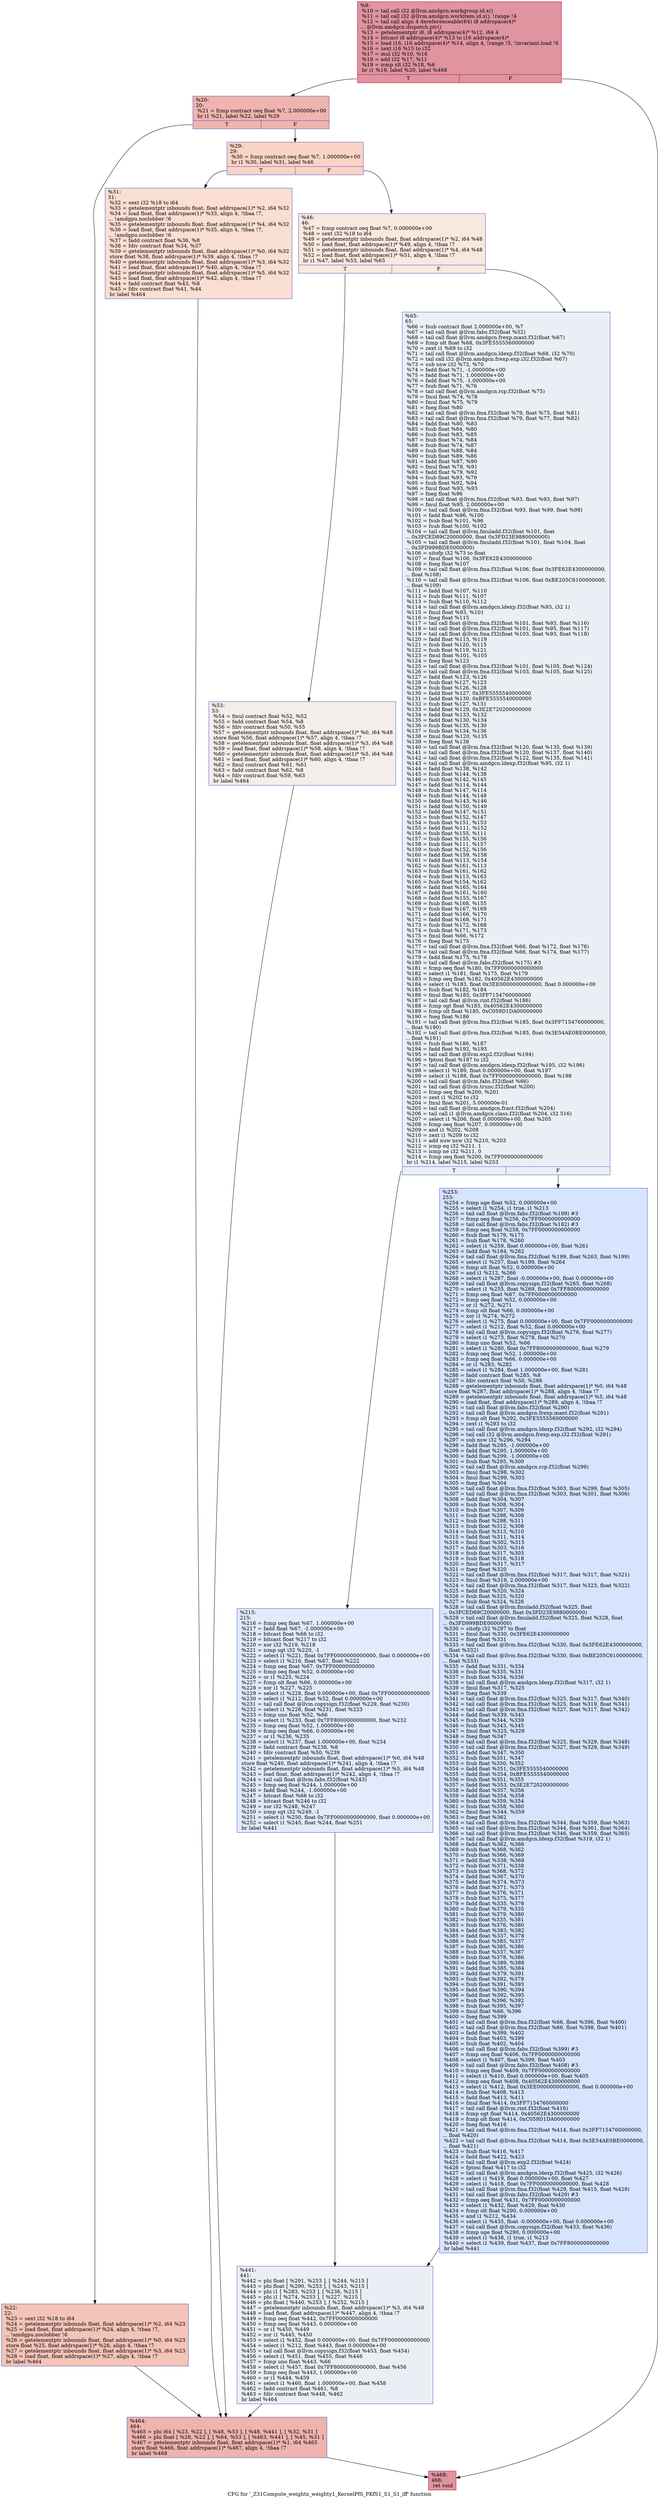 digraph "CFG for '_Z31Compute_weightx_weighty1_KernelPfS_PKfS1_S1_S1_iff' function" {
	label="CFG for '_Z31Compute_weightx_weighty1_KernelPfS_PKfS1_S1_S1_iff' function";

	Node0x5a6da20 [shape=record,color="#b70d28ff", style=filled, fillcolor="#b70d2870",label="{%9:\l  %10 = tail call i32 @llvm.amdgcn.workgroup.id.x()\l  %11 = tail call i32 @llvm.amdgcn.workitem.id.x(), !range !4\l  %12 = tail call align 4 dereferenceable(64) i8 addrspace(4)*\l... @llvm.amdgcn.dispatch.ptr()\l  %13 = getelementptr i8, i8 addrspace(4)* %12, i64 4\l  %14 = bitcast i8 addrspace(4)* %13 to i16 addrspace(4)*\l  %15 = load i16, i16 addrspace(4)* %14, align 4, !range !5, !invariant.load !6\l  %16 = zext i16 %15 to i32\l  %17 = mul i32 %10, %16\l  %18 = add i32 %17, %11\l  %19 = icmp slt i32 %18, %6\l  br i1 %19, label %20, label %468\l|{<s0>T|<s1>F}}"];
	Node0x5a6da20:s0 -> Node0x5a704f0;
	Node0x5a6da20:s1 -> Node0x5a70580;
	Node0x5a704f0 [shape=record,color="#3d50c3ff", style=filled, fillcolor="#d8564670",label="{%20:\l20:                                               \l  %21 = fcmp contract oeq float %7, 2.000000e+00\l  br i1 %21, label %22, label %29\l|{<s0>T|<s1>F}}"];
	Node0x5a704f0:s0 -> Node0x5a71160;
	Node0x5a704f0:s1 -> Node0x5a711f0;
	Node0x5a71160 [shape=record,color="#3d50c3ff", style=filled, fillcolor="#e97a5f70",label="{%22:\l22:                                               \l  %23 = sext i32 %18 to i64\l  %24 = getelementptr inbounds float, float addrspace(1)* %2, i64 %23\l  %25 = load float, float addrspace(1)* %24, align 4, !tbaa !7,\l... !amdgpu.noclobber !6\l  %26 = getelementptr inbounds float, float addrspace(1)* %0, i64 %23\l  store float %25, float addrspace(1)* %26, align 4, !tbaa !7\l  %27 = getelementptr inbounds float, float addrspace(1)* %3, i64 %23\l  %28 = load float, float addrspace(1)* %27, align 4, !tbaa !7\l  br label %464\l}"];
	Node0x5a71160 -> Node0x5a72490;
	Node0x5a711f0 [shape=record,color="#3d50c3ff", style=filled, fillcolor="#f59c7d70",label="{%29:\l29:                                               \l  %30 = fcmp contract oeq float %7, 1.000000e+00\l  br i1 %30, label %31, label %46\l|{<s0>T|<s1>F}}"];
	Node0x5a711f0:s0 -> Node0x5a72620;
	Node0x5a711f0:s1 -> Node0x5a726b0;
	Node0x5a72620 [shape=record,color="#3d50c3ff", style=filled, fillcolor="#f7b59970",label="{%31:\l31:                                               \l  %32 = sext i32 %18 to i64\l  %33 = getelementptr inbounds float, float addrspace(1)* %2, i64 %32\l  %34 = load float, float addrspace(1)* %33, align 4, !tbaa !7,\l... !amdgpu.noclobber !6\l  %35 = getelementptr inbounds float, float addrspace(1)* %4, i64 %32\l  %36 = load float, float addrspace(1)* %35, align 4, !tbaa !7,\l... !amdgpu.noclobber !6\l  %37 = fadd contract float %36, %8\l  %38 = fdiv contract float %34, %37\l  %39 = getelementptr inbounds float, float addrspace(1)* %0, i64 %32\l  store float %38, float addrspace(1)* %39, align 4, !tbaa !7\l  %40 = getelementptr inbounds float, float addrspace(1)* %3, i64 %32\l  %41 = load float, float addrspace(1)* %40, align 4, !tbaa !7\l  %42 = getelementptr inbounds float, float addrspace(1)* %5, i64 %32\l  %43 = load float, float addrspace(1)* %42, align 4, !tbaa !7\l  %44 = fadd contract float %43, %8\l  %45 = fdiv contract float %41, %44\l  br label %464\l}"];
	Node0x5a72620 -> Node0x5a72490;
	Node0x5a726b0 [shape=record,color="#3d50c3ff", style=filled, fillcolor="#f2cab570",label="{%46:\l46:                                               \l  %47 = fcmp contract oeq float %7, 0.000000e+00\l  %48 = sext i32 %18 to i64\l  %49 = getelementptr inbounds float, float addrspace(1)* %2, i64 %48\l  %50 = load float, float addrspace(1)* %49, align 4, !tbaa !7\l  %51 = getelementptr inbounds float, float addrspace(1)* %4, i64 %48\l  %52 = load float, float addrspace(1)* %51, align 4, !tbaa !7\l  br i1 %47, label %53, label %65\l|{<s0>T|<s1>F}}"];
	Node0x5a726b0:s0 -> Node0x5a734e0;
	Node0x5a726b0:s1 -> Node0x5a73570;
	Node0x5a734e0 [shape=record,color="#3d50c3ff", style=filled, fillcolor="#e5d8d170",label="{%53:\l53:                                               \l  %54 = fmul contract float %52, %52\l  %55 = fadd contract float %54, %8\l  %56 = fdiv contract float %50, %55\l  %57 = getelementptr inbounds float, float addrspace(1)* %0, i64 %48\l  store float %56, float addrspace(1)* %57, align 4, !tbaa !7\l  %58 = getelementptr inbounds float, float addrspace(1)* %3, i64 %48\l  %59 = load float, float addrspace(1)* %58, align 4, !tbaa !7\l  %60 = getelementptr inbounds float, float addrspace(1)* %5, i64 %48\l  %61 = load float, float addrspace(1)* %60, align 4, !tbaa !7\l  %62 = fmul contract float %61, %61\l  %63 = fadd contract float %62, %8\l  %64 = fdiv contract float %59, %63\l  br label %464\l}"];
	Node0x5a734e0 -> Node0x5a72490;
	Node0x5a73570 [shape=record,color="#3d50c3ff", style=filled, fillcolor="#d1dae970",label="{%65:\l65:                                               \l  %66 = fsub contract float 2.000000e+00, %7\l  %67 = tail call float @llvm.fabs.f32(float %52)\l  %68 = tail call float @llvm.amdgcn.frexp.mant.f32(float %67)\l  %69 = fcmp olt float %68, 0x3FE5555560000000\l  %70 = zext i1 %69 to i32\l  %71 = tail call float @llvm.amdgcn.ldexp.f32(float %68, i32 %70)\l  %72 = tail call i32 @llvm.amdgcn.frexp.exp.i32.f32(float %67)\l  %73 = sub nsw i32 %72, %70\l  %74 = fadd float %71, -1.000000e+00\l  %75 = fadd float %71, 1.000000e+00\l  %76 = fadd float %75, -1.000000e+00\l  %77 = fsub float %71, %76\l  %78 = tail call float @llvm.amdgcn.rcp.f32(float %75)\l  %79 = fmul float %74, %78\l  %80 = fmul float %75, %79\l  %81 = fneg float %80\l  %82 = tail call float @llvm.fma.f32(float %79, float %75, float %81)\l  %83 = tail call float @llvm.fma.f32(float %79, float %77, float %82)\l  %84 = fadd float %80, %83\l  %85 = fsub float %84, %80\l  %86 = fsub float %83, %85\l  %87 = fsub float %74, %84\l  %88 = fsub float %74, %87\l  %89 = fsub float %88, %84\l  %90 = fsub float %89, %86\l  %91 = fadd float %87, %90\l  %92 = fmul float %78, %91\l  %93 = fadd float %79, %92\l  %94 = fsub float %93, %79\l  %95 = fsub float %92, %94\l  %96 = fmul float %93, %93\l  %97 = fneg float %96\l  %98 = tail call float @llvm.fma.f32(float %93, float %93, float %97)\l  %99 = fmul float %95, 2.000000e+00\l  %100 = tail call float @llvm.fma.f32(float %93, float %99, float %98)\l  %101 = fadd float %96, %100\l  %102 = fsub float %101, %96\l  %103 = fsub float %100, %102\l  %104 = tail call float @llvm.fmuladd.f32(float %101, float\l... 0x3FCED89C20000000, float 0x3FD23E9880000000)\l  %105 = tail call float @llvm.fmuladd.f32(float %101, float %104, float\l... 0x3FD999BDE0000000)\l  %106 = sitofp i32 %73 to float\l  %107 = fmul float %106, 0x3FE62E4300000000\l  %108 = fneg float %107\l  %109 = tail call float @llvm.fma.f32(float %106, float 0x3FE62E4300000000,\l... float %108)\l  %110 = tail call float @llvm.fma.f32(float %106, float 0xBE205C6100000000,\l... float %109)\l  %111 = fadd float %107, %110\l  %112 = fsub float %111, %107\l  %113 = fsub float %110, %112\l  %114 = tail call float @llvm.amdgcn.ldexp.f32(float %93, i32 1)\l  %115 = fmul float %93, %101\l  %116 = fneg float %115\l  %117 = tail call float @llvm.fma.f32(float %101, float %93, float %116)\l  %118 = tail call float @llvm.fma.f32(float %101, float %95, float %117)\l  %119 = tail call float @llvm.fma.f32(float %103, float %93, float %118)\l  %120 = fadd float %115, %119\l  %121 = fsub float %120, %115\l  %122 = fsub float %119, %121\l  %123 = fmul float %101, %105\l  %124 = fneg float %123\l  %125 = tail call float @llvm.fma.f32(float %101, float %105, float %124)\l  %126 = tail call float @llvm.fma.f32(float %103, float %105, float %125)\l  %127 = fadd float %123, %126\l  %128 = fsub float %127, %123\l  %129 = fsub float %126, %128\l  %130 = fadd float %127, 0x3FE5555540000000\l  %131 = fadd float %130, 0xBFE5555540000000\l  %132 = fsub float %127, %131\l  %133 = fadd float %129, 0x3E2E720200000000\l  %134 = fadd float %133, %132\l  %135 = fadd float %130, %134\l  %136 = fsub float %135, %130\l  %137 = fsub float %134, %136\l  %138 = fmul float %120, %135\l  %139 = fneg float %138\l  %140 = tail call float @llvm.fma.f32(float %120, float %135, float %139)\l  %141 = tail call float @llvm.fma.f32(float %120, float %137, float %140)\l  %142 = tail call float @llvm.fma.f32(float %122, float %135, float %141)\l  %143 = tail call float @llvm.amdgcn.ldexp.f32(float %95, i32 1)\l  %144 = fadd float %138, %142\l  %145 = fsub float %144, %138\l  %146 = fsub float %142, %145\l  %147 = fadd float %114, %144\l  %148 = fsub float %147, %114\l  %149 = fsub float %144, %148\l  %150 = fadd float %143, %146\l  %151 = fadd float %150, %149\l  %152 = fadd float %147, %151\l  %153 = fsub float %152, %147\l  %154 = fsub float %151, %153\l  %155 = fadd float %111, %152\l  %156 = fsub float %155, %111\l  %157 = fsub float %155, %156\l  %158 = fsub float %111, %157\l  %159 = fsub float %152, %156\l  %160 = fadd float %159, %158\l  %161 = fadd float %113, %154\l  %162 = fsub float %161, %113\l  %163 = fsub float %161, %162\l  %164 = fsub float %113, %163\l  %165 = fsub float %154, %162\l  %166 = fadd float %165, %164\l  %167 = fadd float %161, %160\l  %168 = fadd float %155, %167\l  %169 = fsub float %168, %155\l  %170 = fsub float %167, %169\l  %171 = fadd float %166, %170\l  %172 = fadd float %168, %171\l  %173 = fsub float %172, %168\l  %174 = fsub float %171, %173\l  %175 = fmul float %66, %172\l  %176 = fneg float %175\l  %177 = tail call float @llvm.fma.f32(float %66, float %172, float %176)\l  %178 = tail call float @llvm.fma.f32(float %66, float %174, float %177)\l  %179 = fadd float %175, %178\l  %180 = tail call float @llvm.fabs.f32(float %175) #3\l  %181 = fcmp oeq float %180, 0x7FF0000000000000\l  %182 = select i1 %181, float %175, float %179\l  %183 = fcmp oeq float %182, 0x40562E4300000000\l  %184 = select i1 %183, float 0x3EE0000000000000, float 0.000000e+00\l  %185 = fsub float %182, %184\l  %186 = fmul float %185, 0x3FF7154760000000\l  %187 = tail call float @llvm.rint.f32(float %186)\l  %188 = fcmp ogt float %185, 0x40562E4300000000\l  %189 = fcmp olt float %185, 0xC059D1DA00000000\l  %190 = fneg float %186\l  %191 = tail call float @llvm.fma.f32(float %185, float 0x3FF7154760000000,\l... float %190)\l  %192 = tail call float @llvm.fma.f32(float %185, float 0x3E54AE0BE0000000,\l... float %191)\l  %193 = fsub float %186, %187\l  %194 = fadd float %192, %193\l  %195 = tail call float @llvm.exp2.f32(float %194)\l  %196 = fptosi float %187 to i32\l  %197 = tail call float @llvm.amdgcn.ldexp.f32(float %195, i32 %196)\l  %198 = select i1 %189, float 0.000000e+00, float %197\l  %199 = select i1 %188, float 0x7FF0000000000000, float %198\l  %200 = tail call float @llvm.fabs.f32(float %66)\l  %201 = tail call float @llvm.trunc.f32(float %200)\l  %202 = fcmp oeq float %200, %201\l  %203 = zext i1 %202 to i32\l  %204 = fmul float %201, 5.000000e-01\l  %205 = tail call float @llvm.amdgcn.fract.f32(float %204)\l  %206 = tail call i1 @llvm.amdgcn.class.f32(float %204, i32 516)\l  %207 = select i1 %206, float 0.000000e+00, float %205\l  %208 = fcmp oeq float %207, 0.000000e+00\l  %209 = and i1 %202, %208\l  %210 = zext i1 %209 to i32\l  %211 = add nuw nsw i32 %210, %203\l  %212 = icmp eq i32 %211, 1\l  %213 = icmp ne i32 %211, 0\l  %214 = fcmp oeq float %200, 0x7FF0000000000000\l  br i1 %214, label %215, label %253\l|{<s0>T|<s1>F}}"];
	Node0x5a73570:s0 -> Node0x5a7bc50;
	Node0x5a73570:s1 -> Node0x5a7bce0;
	Node0x5a7bc50 [shape=record,color="#3d50c3ff", style=filled, fillcolor="#bbd1f870",label="{%215:\l215:                                              \l  %216 = fcmp oeq float %67, 1.000000e+00\l  %217 = fadd float %67, -1.000000e+00\l  %218 = bitcast float %66 to i32\l  %219 = bitcast float %217 to i32\l  %220 = xor i32 %219, %218\l  %221 = icmp sgt i32 %220, -1\l  %222 = select i1 %221, float 0x7FF0000000000000, float 0.000000e+00\l  %223 = select i1 %216, float %67, float %222\l  %224 = fcmp oeq float %67, 0x7FF0000000000000\l  %225 = fcmp oeq float %52, 0.000000e+00\l  %226 = or i1 %225, %224\l  %227 = fcmp olt float %66, 0.000000e+00\l  %228 = xor i1 %227, %225\l  %229 = select i1 %228, float 0.000000e+00, float 0x7FF0000000000000\l  %230 = select i1 %212, float %52, float 0.000000e+00\l  %231 = tail call float @llvm.copysign.f32(float %229, float %230)\l  %232 = select i1 %226, float %231, float %223\l  %233 = fcmp uno float %52, %66\l  %234 = select i1 %233, float 0x7FF8000000000000, float %232\l  %235 = fcmp oeq float %52, 1.000000e+00\l  %236 = fcmp oeq float %66, 0.000000e+00\l  %237 = or i1 %236, %235\l  %238 = select i1 %237, float 1.000000e+00, float %234\l  %239 = fadd contract float %238, %8\l  %240 = fdiv contract float %50, %239\l  %241 = getelementptr inbounds float, float addrspace(1)* %0, i64 %48\l  store float %240, float addrspace(1)* %241, align 4, !tbaa !7\l  %242 = getelementptr inbounds float, float addrspace(1)* %5, i64 %48\l  %243 = load float, float addrspace(1)* %242, align 4, !tbaa !7\l  %244 = tail call float @llvm.fabs.f32(float %243)\l  %245 = fcmp oeq float %244, 1.000000e+00\l  %246 = fadd float %244, -1.000000e+00\l  %247 = bitcast float %66 to i32\l  %248 = bitcast float %246 to i32\l  %249 = xor i32 %248, %247\l  %250 = icmp sgt i32 %249, -1\l  %251 = select i1 %250, float 0x7FF0000000000000, float 0.000000e+00\l  %252 = select i1 %245, float %244, float %251\l  br label %441\l}"];
	Node0x5a7bc50 -> Node0x5a7d6d0;
	Node0x5a7bce0 [shape=record,color="#3d50c3ff", style=filled, fillcolor="#a5c3fe70",label="{%253:\l253:                                              \l  %254 = fcmp uge float %52, 0.000000e+00\l  %255 = select i1 %254, i1 true, i1 %213\l  %256 = tail call float @llvm.fabs.f32(float %199) #3\l  %257 = fcmp oeq float %256, 0x7FF0000000000000\l  %258 = tail call float @llvm.fabs.f32(float %182) #3\l  %259 = fcmp oeq float %258, 0x7FF0000000000000\l  %260 = fsub float %179, %175\l  %261 = fsub float %178, %260\l  %262 = select i1 %259, float 0.000000e+00, float %261\l  %263 = fadd float %184, %262\l  %264 = tail call float @llvm.fma.f32(float %199, float %263, float %199)\l  %265 = select i1 %257, float %199, float %264\l  %266 = fcmp olt float %52, 0.000000e+00\l  %267 = and i1 %212, %266\l  %268 = select i1 %267, float -0.000000e+00, float 0.000000e+00\l  %269 = tail call float @llvm.copysign.f32(float %265, float %268)\l  %270 = select i1 %255, float %269, float 0x7FF8000000000000\l  %271 = fcmp oeq float %67, 0x7FF0000000000000\l  %272 = fcmp oeq float %52, 0.000000e+00\l  %273 = or i1 %272, %271\l  %274 = fcmp olt float %66, 0.000000e+00\l  %275 = xor i1 %274, %272\l  %276 = select i1 %275, float 0.000000e+00, float 0x7FF0000000000000\l  %277 = select i1 %212, float %52, float 0.000000e+00\l  %278 = tail call float @llvm.copysign.f32(float %276, float %277)\l  %279 = select i1 %273, float %278, float %270\l  %280 = fcmp uno float %52, %66\l  %281 = select i1 %280, float 0x7FF8000000000000, float %279\l  %282 = fcmp oeq float %52, 1.000000e+00\l  %283 = fcmp oeq float %66, 0.000000e+00\l  %284 = or i1 %283, %282\l  %285 = select i1 %284, float 1.000000e+00, float %281\l  %286 = fadd contract float %285, %8\l  %287 = fdiv contract float %50, %286\l  %288 = getelementptr inbounds float, float addrspace(1)* %0, i64 %48\l  store float %287, float addrspace(1)* %288, align 4, !tbaa !7\l  %289 = getelementptr inbounds float, float addrspace(1)* %5, i64 %48\l  %290 = load float, float addrspace(1)* %289, align 4, !tbaa !7\l  %291 = tail call float @llvm.fabs.f32(float %290)\l  %292 = tail call float @llvm.amdgcn.frexp.mant.f32(float %291)\l  %293 = fcmp olt float %292, 0x3FE5555560000000\l  %294 = zext i1 %293 to i32\l  %295 = tail call float @llvm.amdgcn.ldexp.f32(float %292, i32 %294)\l  %296 = tail call i32 @llvm.amdgcn.frexp.exp.i32.f32(float %291)\l  %297 = sub nsw i32 %296, %294\l  %298 = fadd float %295, -1.000000e+00\l  %299 = fadd float %295, 1.000000e+00\l  %300 = fadd float %299, -1.000000e+00\l  %301 = fsub float %295, %300\l  %302 = tail call float @llvm.amdgcn.rcp.f32(float %299)\l  %303 = fmul float %298, %302\l  %304 = fmul float %299, %303\l  %305 = fneg float %304\l  %306 = tail call float @llvm.fma.f32(float %303, float %299, float %305)\l  %307 = tail call float @llvm.fma.f32(float %303, float %301, float %306)\l  %308 = fadd float %304, %307\l  %309 = fsub float %308, %304\l  %310 = fsub float %307, %309\l  %311 = fsub float %298, %308\l  %312 = fsub float %298, %311\l  %313 = fsub float %312, %308\l  %314 = fsub float %313, %310\l  %315 = fadd float %311, %314\l  %316 = fmul float %302, %315\l  %317 = fadd float %303, %316\l  %318 = fsub float %317, %303\l  %319 = fsub float %316, %318\l  %320 = fmul float %317, %317\l  %321 = fneg float %320\l  %322 = tail call float @llvm.fma.f32(float %317, float %317, float %321)\l  %323 = fmul float %319, 2.000000e+00\l  %324 = tail call float @llvm.fma.f32(float %317, float %323, float %322)\l  %325 = fadd float %320, %324\l  %326 = fsub float %325, %320\l  %327 = fsub float %324, %326\l  %328 = tail call float @llvm.fmuladd.f32(float %325, float\l... 0x3FCED89C20000000, float 0x3FD23E9880000000)\l  %329 = tail call float @llvm.fmuladd.f32(float %325, float %328, float\l... 0x3FD999BDE0000000)\l  %330 = sitofp i32 %297 to float\l  %331 = fmul float %330, 0x3FE62E4300000000\l  %332 = fneg float %331\l  %333 = tail call float @llvm.fma.f32(float %330, float 0x3FE62E4300000000,\l... float %332)\l  %334 = tail call float @llvm.fma.f32(float %330, float 0xBE205C6100000000,\l... float %333)\l  %335 = fadd float %331, %334\l  %336 = fsub float %335, %331\l  %337 = fsub float %334, %336\l  %338 = tail call float @llvm.amdgcn.ldexp.f32(float %317, i32 1)\l  %339 = fmul float %317, %325\l  %340 = fneg float %339\l  %341 = tail call float @llvm.fma.f32(float %325, float %317, float %340)\l  %342 = tail call float @llvm.fma.f32(float %325, float %319, float %341)\l  %343 = tail call float @llvm.fma.f32(float %327, float %317, float %342)\l  %344 = fadd float %339, %343\l  %345 = fsub float %344, %339\l  %346 = fsub float %343, %345\l  %347 = fmul float %325, %329\l  %348 = fneg float %347\l  %349 = tail call float @llvm.fma.f32(float %325, float %329, float %348)\l  %350 = tail call float @llvm.fma.f32(float %327, float %329, float %349)\l  %351 = fadd float %347, %350\l  %352 = fsub float %351, %347\l  %353 = fsub float %350, %352\l  %354 = fadd float %351, 0x3FE5555540000000\l  %355 = fadd float %354, 0xBFE5555540000000\l  %356 = fsub float %351, %355\l  %357 = fadd float %353, 0x3E2E720200000000\l  %358 = fadd float %357, %356\l  %359 = fadd float %354, %358\l  %360 = fsub float %359, %354\l  %361 = fsub float %358, %360\l  %362 = fmul float %344, %359\l  %363 = fneg float %362\l  %364 = tail call float @llvm.fma.f32(float %344, float %359, float %363)\l  %365 = tail call float @llvm.fma.f32(float %344, float %361, float %364)\l  %366 = tail call float @llvm.fma.f32(float %346, float %359, float %365)\l  %367 = tail call float @llvm.amdgcn.ldexp.f32(float %319, i32 1)\l  %368 = fadd float %362, %366\l  %369 = fsub float %368, %362\l  %370 = fsub float %366, %369\l  %371 = fadd float %338, %368\l  %372 = fsub float %371, %338\l  %373 = fsub float %368, %372\l  %374 = fadd float %367, %370\l  %375 = fadd float %374, %373\l  %376 = fadd float %371, %375\l  %377 = fsub float %376, %371\l  %378 = fsub float %375, %377\l  %379 = fadd float %335, %376\l  %380 = fsub float %379, %335\l  %381 = fsub float %379, %380\l  %382 = fsub float %335, %381\l  %383 = fsub float %376, %380\l  %384 = fadd float %383, %382\l  %385 = fadd float %337, %378\l  %386 = fsub float %385, %337\l  %387 = fsub float %385, %386\l  %388 = fsub float %337, %387\l  %389 = fsub float %378, %386\l  %390 = fadd float %389, %388\l  %391 = fadd float %385, %384\l  %392 = fadd float %379, %391\l  %393 = fsub float %392, %379\l  %394 = fsub float %391, %393\l  %395 = fadd float %390, %394\l  %396 = fadd float %392, %395\l  %397 = fsub float %396, %392\l  %398 = fsub float %395, %397\l  %399 = fmul float %66, %396\l  %400 = fneg float %399\l  %401 = tail call float @llvm.fma.f32(float %66, float %396, float %400)\l  %402 = tail call float @llvm.fma.f32(float %66, float %398, float %401)\l  %403 = fadd float %399, %402\l  %404 = fsub float %403, %399\l  %405 = fsub float %402, %404\l  %406 = tail call float @llvm.fabs.f32(float %399) #3\l  %407 = fcmp oeq float %406, 0x7FF0000000000000\l  %408 = select i1 %407, float %399, float %403\l  %409 = tail call float @llvm.fabs.f32(float %408) #3\l  %410 = fcmp oeq float %409, 0x7FF0000000000000\l  %411 = select i1 %410, float 0.000000e+00, float %405\l  %412 = fcmp oeq float %408, 0x40562E4300000000\l  %413 = select i1 %412, float 0x3EE0000000000000, float 0.000000e+00\l  %414 = fsub float %408, %413\l  %415 = fadd float %413, %411\l  %416 = fmul float %414, 0x3FF7154760000000\l  %417 = tail call float @llvm.rint.f32(float %416)\l  %418 = fcmp ogt float %414, 0x40562E4300000000\l  %419 = fcmp olt float %414, 0xC059D1DA00000000\l  %420 = fneg float %416\l  %421 = tail call float @llvm.fma.f32(float %414, float 0x3FF7154760000000,\l... float %420)\l  %422 = tail call float @llvm.fma.f32(float %414, float 0x3E54AE0BE0000000,\l... float %421)\l  %423 = fsub float %416, %417\l  %424 = fadd float %422, %423\l  %425 = tail call float @llvm.exp2.f32(float %424)\l  %426 = fptosi float %417 to i32\l  %427 = tail call float @llvm.amdgcn.ldexp.f32(float %425, i32 %426)\l  %428 = select i1 %419, float 0.000000e+00, float %427\l  %429 = select i1 %418, float 0x7FF0000000000000, float %428\l  %430 = tail call float @llvm.fma.f32(float %429, float %415, float %429)\l  %431 = tail call float @llvm.fabs.f32(float %429) #3\l  %432 = fcmp oeq float %431, 0x7FF0000000000000\l  %433 = select i1 %432, float %429, float %430\l  %434 = fcmp olt float %290, 0.000000e+00\l  %435 = and i1 %212, %434\l  %436 = select i1 %435, float -0.000000e+00, float 0.000000e+00\l  %437 = tail call float @llvm.copysign.f32(float %433, float %436)\l  %438 = fcmp uge float %290, 0.000000e+00\l  %439 = select i1 %438, i1 true, i1 %213\l  %440 = select i1 %439, float %437, float 0x7FF8000000000000\l  br label %441\l}"];
	Node0x5a7bce0 -> Node0x5a7d6d0;
	Node0x5a7d6d0 [shape=record,color="#3d50c3ff", style=filled, fillcolor="#d1dae970",label="{%441:\l441:                                              \l  %442 = phi float [ %291, %253 ], [ %244, %215 ]\l  %443 = phi float [ %290, %253 ], [ %243, %215 ]\l  %444 = phi i1 [ %283, %253 ], [ %236, %215 ]\l  %445 = phi i1 [ %274, %253 ], [ %227, %215 ]\l  %446 = phi float [ %440, %253 ], [ %252, %215 ]\l  %447 = getelementptr inbounds float, float addrspace(1)* %3, i64 %48\l  %448 = load float, float addrspace(1)* %447, align 4, !tbaa !7\l  %449 = fcmp oeq float %442, 0x7FF0000000000000\l  %450 = fcmp oeq float %443, 0.000000e+00\l  %451 = or i1 %450, %449\l  %452 = xor i1 %445, %450\l  %453 = select i1 %452, float 0.000000e+00, float 0x7FF0000000000000\l  %454 = select i1 %212, float %443, float 0.000000e+00\l  %455 = tail call float @llvm.copysign.f32(float %453, float %454)\l  %456 = select i1 %451, float %455, float %446\l  %457 = fcmp uno float %443, %66\l  %458 = select i1 %457, float 0x7FF8000000000000, float %456\l  %459 = fcmp oeq float %443, 1.000000e+00\l  %460 = or i1 %444, %459\l  %461 = select i1 %460, float 1.000000e+00, float %458\l  %462 = fadd contract float %461, %8\l  %463 = fdiv contract float %448, %462\l  br label %464\l}"];
	Node0x5a7d6d0 -> Node0x5a72490;
	Node0x5a72490 [shape=record,color="#3d50c3ff", style=filled, fillcolor="#d8564670",label="{%464:\l464:                                              \l  %465 = phi i64 [ %23, %22 ], [ %48, %53 ], [ %48, %441 ], [ %32, %31 ]\l  %466 = phi float [ %28, %22 ], [ %64, %53 ], [ %463, %441 ], [ %45, %31 ]\l  %467 = getelementptr inbounds float, float addrspace(1)* %1, i64 %465\l  store float %466, float addrspace(1)* %467, align 4, !tbaa !7\l  br label %468\l}"];
	Node0x5a72490 -> Node0x5a70580;
	Node0x5a70580 [shape=record,color="#b70d28ff", style=filled, fillcolor="#b70d2870",label="{%468:\l468:                                              \l  ret void\l}"];
}
